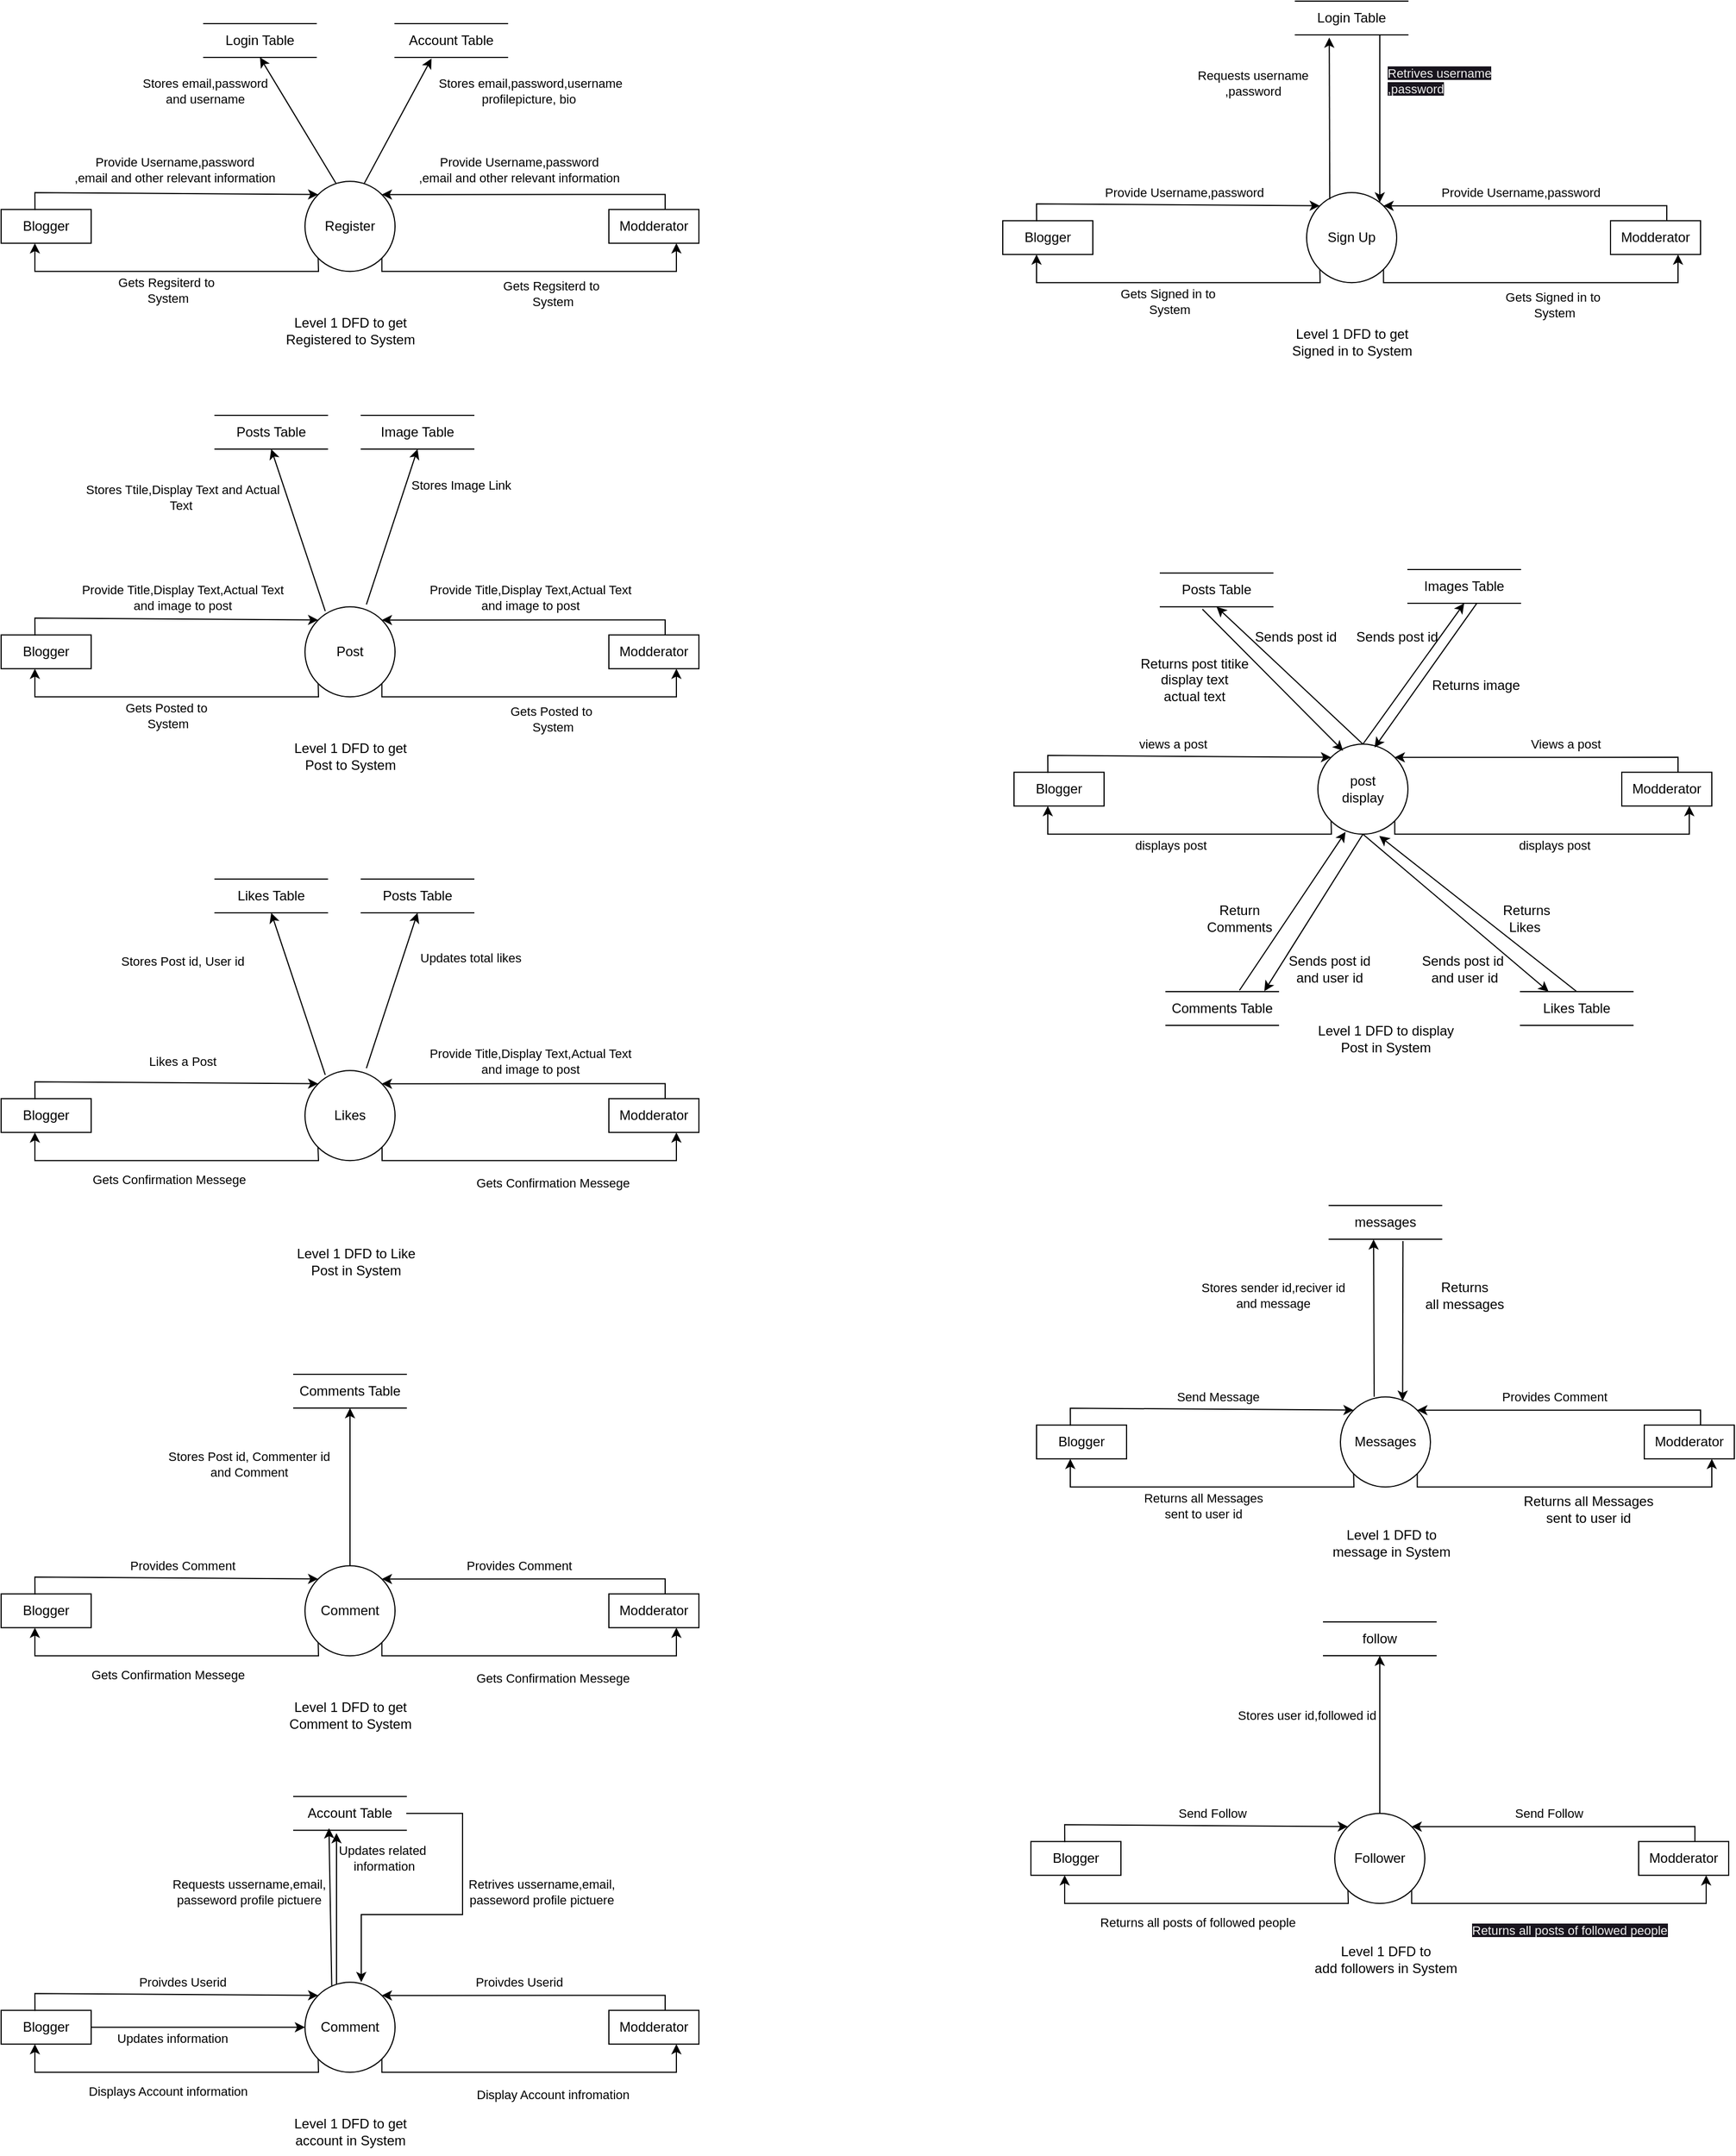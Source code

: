 <mxfile version="21.6.8" type="device">
  <diagram name="Page-1" id="e5sKFQ3b4mv5ZemjpLJF">
    <mxGraphModel dx="3010" dy="1390" grid="1" gridSize="10" guides="1" tooltips="1" connect="1" arrows="1" fold="1" page="1" pageScale="1" pageWidth="850" pageHeight="1100" math="0" shadow="0">
      <root>
        <mxCell id="0" />
        <mxCell id="1" parent="0" />
        <mxCell id="M3dNTcdWX4ZVkyAugn2l-14" style="edgeStyle=orthogonalEdgeStyle;rounded=0;orthogonalLoop=1;jettySize=auto;html=1;exitX=1;exitY=1;exitDx=0;exitDy=0;entryX=0.75;entryY=1;entryDx=0;entryDy=0;" parent="1" source="M3dNTcdWX4ZVkyAugn2l-1" target="M3dNTcdWX4ZVkyAugn2l-5" edge="1">
          <mxGeometry relative="1" as="geometry">
            <Array as="points">
              <mxPoint x="-462" y="270.12" />
              <mxPoint x="-200" y="270.12" />
            </Array>
          </mxGeometry>
        </mxCell>
        <mxCell id="M3dNTcdWX4ZVkyAugn2l-1" value="Register" style="ellipse;whiteSpace=wrap;html=1;aspect=fixed;" parent="1" vertex="1">
          <mxGeometry x="-530" y="190.12" width="80" height="80" as="geometry" />
        </mxCell>
        <mxCell id="M3dNTcdWX4ZVkyAugn2l-2" value="Blogger" style="rounded=0;whiteSpace=wrap;html=1;" parent="1" vertex="1">
          <mxGeometry x="-800" y="215.12" width="80" height="30" as="geometry" />
        </mxCell>
        <mxCell id="M3dNTcdWX4ZVkyAugn2l-12" style="edgeStyle=orthogonalEdgeStyle;rounded=0;orthogonalLoop=1;jettySize=auto;html=1;entryX=1;entryY=0;entryDx=0;entryDy=0;" parent="1" source="M3dNTcdWX4ZVkyAugn2l-5" target="M3dNTcdWX4ZVkyAugn2l-1" edge="1">
          <mxGeometry relative="1" as="geometry">
            <Array as="points">
              <mxPoint x="-210" y="202.12" />
            </Array>
          </mxGeometry>
        </mxCell>
        <mxCell id="M3dNTcdWX4ZVkyAugn2l-5" value="Modderator" style="rounded=0;whiteSpace=wrap;html=1;" parent="1" vertex="1">
          <mxGeometry x="-260" y="215.12" width="80" height="30" as="geometry" />
        </mxCell>
        <mxCell id="M3dNTcdWX4ZVkyAugn2l-6" value="" style="endArrow=classic;html=1;rounded=0;entryX=0;entryY=0;entryDx=0;entryDy=0;exitX=0.376;exitY=0.016;exitDx=0;exitDy=0;exitPerimeter=0;" parent="1" source="M3dNTcdWX4ZVkyAugn2l-2" target="M3dNTcdWX4ZVkyAugn2l-1" edge="1">
          <mxGeometry width="50" height="50" relative="1" as="geometry">
            <mxPoint x="-690" y="210.12" as="sourcePoint" />
            <mxPoint x="-420" y="190.12" as="targetPoint" />
            <Array as="points">
              <mxPoint x="-770" y="200.12" />
            </Array>
          </mxGeometry>
        </mxCell>
        <mxCell id="M3dNTcdWX4ZVkyAugn2l-7" value="Provide Username,password&lt;br&gt;,email and other relevant information" style="edgeLabel;html=1;align=center;verticalAlign=middle;resizable=0;points=[];" parent="M3dNTcdWX4ZVkyAugn2l-6" vertex="1" connectable="0">
          <mxGeometry x="0.084" y="-1" relative="1" as="geometry">
            <mxPoint x="-6" y="-22" as="offset" />
          </mxGeometry>
        </mxCell>
        <mxCell id="M3dNTcdWX4ZVkyAugn2l-10" value="" style="endArrow=classic;html=1;rounded=0;entryX=0.375;entryY=1;entryDx=0;entryDy=0;entryPerimeter=0;exitX=0;exitY=1;exitDx=0;exitDy=0;" parent="1" source="M3dNTcdWX4ZVkyAugn2l-1" target="M3dNTcdWX4ZVkyAugn2l-2" edge="1">
          <mxGeometry width="50" height="50" relative="1" as="geometry">
            <mxPoint x="-526.987" y="245.12" as="sourcePoint" />
            <mxPoint x="-660" y="299.89" as="targetPoint" />
            <Array as="points">
              <mxPoint x="-518" y="270.12" />
              <mxPoint x="-770" y="270.12" />
            </Array>
          </mxGeometry>
        </mxCell>
        <mxCell id="M3dNTcdWX4ZVkyAugn2l-11" value="Gets Regsiterd to&amp;nbsp;&lt;br&gt;System" style="edgeLabel;html=1;align=center;verticalAlign=middle;resizable=0;points=[];" parent="M3dNTcdWX4ZVkyAugn2l-10" vertex="1" connectable="0">
          <mxGeometry x="-0.311" y="-1" relative="1" as="geometry">
            <mxPoint x="-46" y="18" as="offset" />
          </mxGeometry>
        </mxCell>
        <mxCell id="M3dNTcdWX4ZVkyAugn2l-13" value="Provide Username,password&lt;br&gt;,email and other relevant information" style="edgeLabel;html=1;align=center;verticalAlign=middle;resizable=0;points=[];" parent="1" vertex="1" connectable="0">
          <mxGeometry x="-339.999" y="180.004" as="geometry" />
        </mxCell>
        <mxCell id="M3dNTcdWX4ZVkyAugn2l-15" value="Gets Regsiterd to&amp;nbsp;&lt;br&gt;System" style="edgeLabel;html=1;align=center;verticalAlign=middle;resizable=0;points=[];" parent="1" vertex="1" connectable="0">
          <mxGeometry x="-310.001" y="290.12" as="geometry" />
        </mxCell>
        <mxCell id="M3dNTcdWX4ZVkyAugn2l-16" value="Level 1 DFD to get &lt;br&gt;Registered to System" style="text;html=1;align=center;verticalAlign=middle;resizable=0;points=[];autosize=1;strokeColor=none;fillColor=none;" parent="1" vertex="1">
          <mxGeometry x="-560" y="303.12" width="140" height="40" as="geometry" />
        </mxCell>
        <mxCell id="M3dNTcdWX4ZVkyAugn2l-17" value="Login Table" style="html=1;dashed=0;whiteSpace=wrap;shape=partialRectangle;right=0;left=0;" parent="1" vertex="1">
          <mxGeometry x="-620" y="50" width="100" height="30" as="geometry" />
        </mxCell>
        <mxCell id="M3dNTcdWX4ZVkyAugn2l-18" value="Account Table" style="html=1;dashed=0;whiteSpace=wrap;shape=partialRectangle;right=0;left=0;" parent="1" vertex="1">
          <mxGeometry x="-450" y="50" width="100" height="30" as="geometry" />
        </mxCell>
        <mxCell id="M3dNTcdWX4ZVkyAugn2l-19" value="" style="endArrow=classic;html=1;rounded=0;entryX=0.5;entryY=1;entryDx=0;entryDy=0;exitX=0.343;exitY=0.02;exitDx=0;exitDy=0;exitPerimeter=0;" parent="1" source="M3dNTcdWX4ZVkyAugn2l-1" target="M3dNTcdWX4ZVkyAugn2l-17" edge="1">
          <mxGeometry width="50" height="50" relative="1" as="geometry">
            <mxPoint x="-580" y="160" as="sourcePoint" />
            <mxPoint x="-530" y="110" as="targetPoint" />
          </mxGeometry>
        </mxCell>
        <mxCell id="M3dNTcdWX4ZVkyAugn2l-22" value="Stores email,password &lt;br&gt;and username" style="edgeLabel;html=1;align=center;verticalAlign=middle;resizable=0;points=[];" parent="M3dNTcdWX4ZVkyAugn2l-19" vertex="1" connectable="0">
          <mxGeometry x="0.442" y="-2" relative="1" as="geometry">
            <mxPoint x="-70" as="offset" />
          </mxGeometry>
        </mxCell>
        <mxCell id="M3dNTcdWX4ZVkyAugn2l-20" value="" style="endArrow=classic;html=1;rounded=0;exitX=0.655;exitY=0.029;exitDx=0;exitDy=0;exitPerimeter=0;entryX=0.324;entryY=1.033;entryDx=0;entryDy=0;entryPerimeter=0;" parent="1" source="M3dNTcdWX4ZVkyAugn2l-1" target="M3dNTcdWX4ZVkyAugn2l-18" edge="1">
          <mxGeometry width="50" height="50" relative="1" as="geometry">
            <mxPoint x="-460" y="180" as="sourcePoint" />
            <mxPoint x="-410" y="130" as="targetPoint" />
          </mxGeometry>
        </mxCell>
        <mxCell id="M3dNTcdWX4ZVkyAugn2l-23" value="Stores email,password,username&lt;br&gt;profilepicture, bio&amp;nbsp;" style="edgeLabel;html=1;align=center;verticalAlign=middle;resizable=0;points=[];" parent="1" vertex="1" connectable="0">
          <mxGeometry x="-330.004" y="109.997" as="geometry" />
        </mxCell>
        <mxCell id="M3dNTcdWX4ZVkyAugn2l-24" style="edgeStyle=orthogonalEdgeStyle;rounded=0;orthogonalLoop=1;jettySize=auto;html=1;exitX=1;exitY=1;exitDx=0;exitDy=0;entryX=0.75;entryY=1;entryDx=0;entryDy=0;" parent="1" source="M3dNTcdWX4ZVkyAugn2l-25" target="M3dNTcdWX4ZVkyAugn2l-28" edge="1">
          <mxGeometry relative="1" as="geometry">
            <Array as="points">
              <mxPoint x="428" y="280.12" />
              <mxPoint x="690" y="280.12" />
            </Array>
          </mxGeometry>
        </mxCell>
        <mxCell id="M3dNTcdWX4ZVkyAugn2l-25" value="Sign Up" style="ellipse;whiteSpace=wrap;html=1;aspect=fixed;" parent="1" vertex="1">
          <mxGeometry x="360" y="200.12" width="80" height="80" as="geometry" />
        </mxCell>
        <mxCell id="M3dNTcdWX4ZVkyAugn2l-26" value="Blogger" style="rounded=0;whiteSpace=wrap;html=1;" parent="1" vertex="1">
          <mxGeometry x="90" y="225.12" width="80" height="30" as="geometry" />
        </mxCell>
        <mxCell id="M3dNTcdWX4ZVkyAugn2l-27" style="edgeStyle=orthogonalEdgeStyle;rounded=0;orthogonalLoop=1;jettySize=auto;html=1;entryX=1;entryY=0;entryDx=0;entryDy=0;" parent="1" source="M3dNTcdWX4ZVkyAugn2l-28" target="M3dNTcdWX4ZVkyAugn2l-25" edge="1">
          <mxGeometry relative="1" as="geometry">
            <Array as="points">
              <mxPoint x="680" y="212.12" />
            </Array>
          </mxGeometry>
        </mxCell>
        <mxCell id="M3dNTcdWX4ZVkyAugn2l-28" value="Modderator" style="rounded=0;whiteSpace=wrap;html=1;" parent="1" vertex="1">
          <mxGeometry x="630" y="225.12" width="80" height="30" as="geometry" />
        </mxCell>
        <mxCell id="M3dNTcdWX4ZVkyAugn2l-29" value="" style="endArrow=classic;html=1;rounded=0;entryX=0;entryY=0;entryDx=0;entryDy=0;exitX=0.376;exitY=0.016;exitDx=0;exitDy=0;exitPerimeter=0;" parent="1" source="M3dNTcdWX4ZVkyAugn2l-26" target="M3dNTcdWX4ZVkyAugn2l-25" edge="1">
          <mxGeometry width="50" height="50" relative="1" as="geometry">
            <mxPoint x="200" y="220.12" as="sourcePoint" />
            <mxPoint x="470" y="200.12" as="targetPoint" />
            <Array as="points">
              <mxPoint x="120" y="210.12" />
            </Array>
          </mxGeometry>
        </mxCell>
        <mxCell id="M3dNTcdWX4ZVkyAugn2l-30" value="Provide Username,password" style="edgeLabel;html=1;align=center;verticalAlign=middle;resizable=0;points=[];" parent="M3dNTcdWX4ZVkyAugn2l-29" vertex="1" connectable="0">
          <mxGeometry x="0.084" y="-1" relative="1" as="geometry">
            <mxPoint x="1" y="-12" as="offset" />
          </mxGeometry>
        </mxCell>
        <mxCell id="M3dNTcdWX4ZVkyAugn2l-31" value="" style="endArrow=classic;html=1;rounded=0;entryX=0.375;entryY=1;entryDx=0;entryDy=0;entryPerimeter=0;exitX=0;exitY=1;exitDx=0;exitDy=0;" parent="1" source="M3dNTcdWX4ZVkyAugn2l-25" target="M3dNTcdWX4ZVkyAugn2l-26" edge="1">
          <mxGeometry width="50" height="50" relative="1" as="geometry">
            <mxPoint x="363.013" y="255.12" as="sourcePoint" />
            <mxPoint x="230" y="309.89" as="targetPoint" />
            <Array as="points">
              <mxPoint x="372" y="280.12" />
              <mxPoint x="120" y="280.12" />
            </Array>
          </mxGeometry>
        </mxCell>
        <mxCell id="M3dNTcdWX4ZVkyAugn2l-32" value="Gets Signed in to&amp;nbsp;&lt;br&gt;System" style="edgeLabel;html=1;align=center;verticalAlign=middle;resizable=0;points=[];" parent="M3dNTcdWX4ZVkyAugn2l-31" vertex="1" connectable="0">
          <mxGeometry x="-0.311" y="-1" relative="1" as="geometry">
            <mxPoint x="-46" y="18" as="offset" />
          </mxGeometry>
        </mxCell>
        <mxCell id="M3dNTcdWX4ZVkyAugn2l-33" value="Provide Username,password" style="edgeLabel;html=1;align=center;verticalAlign=middle;resizable=0;points=[];" parent="1" vertex="1" connectable="0">
          <mxGeometry x="550.001" y="200.124" as="geometry" />
        </mxCell>
        <mxCell id="M3dNTcdWX4ZVkyAugn2l-34" value="Gets Signed in to&amp;nbsp;&lt;br&gt;System" style="edgeLabel;html=1;align=center;verticalAlign=middle;resizable=0;points=[];" parent="1" vertex="1" connectable="0">
          <mxGeometry x="579.999" y="300.12" as="geometry" />
        </mxCell>
        <mxCell id="M3dNTcdWX4ZVkyAugn2l-35" value="Level 1 DFD to get &lt;br&gt;Signed in to System" style="text;html=1;align=center;verticalAlign=middle;resizable=0;points=[];autosize=1;strokeColor=none;fillColor=none;" parent="1" vertex="1">
          <mxGeometry x="335" y="313.12" width="130" height="40" as="geometry" />
        </mxCell>
        <mxCell id="M3dNTcdWX4ZVkyAugn2l-44" style="edgeStyle=orthogonalEdgeStyle;rounded=0;orthogonalLoop=1;jettySize=auto;html=1;exitX=0.75;exitY=1;exitDx=0;exitDy=0;" parent="1" source="M3dNTcdWX4ZVkyAugn2l-36" target="M3dNTcdWX4ZVkyAugn2l-25" edge="1">
          <mxGeometry relative="1" as="geometry">
            <Array as="points">
              <mxPoint x="425" y="180" />
              <mxPoint x="425" y="180" />
            </Array>
          </mxGeometry>
        </mxCell>
        <mxCell id="M3dNTcdWX4ZVkyAugn2l-36" value="Login Table" style="html=1;dashed=0;whiteSpace=wrap;shape=partialRectangle;right=0;left=0;" parent="1" vertex="1">
          <mxGeometry x="350" y="30" width="100" height="30" as="geometry" />
        </mxCell>
        <mxCell id="M3dNTcdWX4ZVkyAugn2l-38" value="" style="endArrow=classic;html=1;rounded=0;entryX=0.301;entryY=1.079;entryDx=0;entryDy=0;entryPerimeter=0;exitX=0.257;exitY=0.075;exitDx=0;exitDy=0;exitPerimeter=0;" parent="1" source="M3dNTcdWX4ZVkyAugn2l-25" target="M3dNTcdWX4ZVkyAugn2l-36" edge="1">
          <mxGeometry width="50" height="50" relative="1" as="geometry">
            <mxPoint x="380" y="200" as="sourcePoint" />
            <mxPoint x="360" y="120" as="targetPoint" />
          </mxGeometry>
        </mxCell>
        <mxCell id="M3dNTcdWX4ZVkyAugn2l-39" value="Requests username&lt;br&gt;,password" style="edgeLabel;html=1;align=center;verticalAlign=middle;resizable=0;points=[];" parent="M3dNTcdWX4ZVkyAugn2l-38" vertex="1" connectable="0">
          <mxGeometry x="0.442" y="-2" relative="1" as="geometry">
            <mxPoint x="-70" as="offset" />
          </mxGeometry>
        </mxCell>
        <mxCell id="M3dNTcdWX4ZVkyAugn2l-63" value="&lt;span style=&quot;color: rgb(240, 240, 240); font-family: Helvetica; font-size: 11px; font-style: normal; font-variant-ligatures: normal; font-variant-caps: normal; font-weight: 400; letter-spacing: normal; orphans: 2; text-align: center; text-indent: 0px; text-transform: none; widows: 2; word-spacing: 0px; -webkit-text-stroke-width: 0px; background-color: rgb(24, 20, 29); text-decoration-thickness: initial; text-decoration-style: initial; text-decoration-color: initial; float: none; display: inline !important;&quot;&gt;Retrives username&lt;/span&gt;&lt;br style=&quot;border-color: rgb(0, 0, 0); color: rgb(240, 240, 240); font-family: Helvetica; font-size: 11px; font-style: normal; font-variant-ligatures: normal; font-variant-caps: normal; font-weight: 400; letter-spacing: normal; orphans: 2; text-align: center; text-indent: 0px; text-transform: none; widows: 2; word-spacing: 0px; -webkit-text-stroke-width: 0px; text-decoration-thickness: initial; text-decoration-style: initial; text-decoration-color: initial;&quot;&gt;&lt;span style=&quot;color: rgb(240, 240, 240); font-family: Helvetica; font-size: 11px; font-style: normal; font-variant-ligatures: normal; font-variant-caps: normal; font-weight: 400; letter-spacing: normal; orphans: 2; text-align: center; text-indent: 0px; text-transform: none; widows: 2; word-spacing: 0px; -webkit-text-stroke-width: 0px; background-color: rgb(24, 20, 29); text-decoration-thickness: initial; text-decoration-style: initial; text-decoration-color: initial; float: none; display: inline !important;&quot;&gt;,password&lt;/span&gt;" style="text;whiteSpace=wrap;html=1;" parent="1" vertex="1">
          <mxGeometry x="430" y="80" width="100" height="50" as="geometry" />
        </mxCell>
        <mxCell id="M3dNTcdWX4ZVkyAugn2l-64" style="edgeStyle=orthogonalEdgeStyle;rounded=0;orthogonalLoop=1;jettySize=auto;html=1;exitX=1;exitY=1;exitDx=0;exitDy=0;entryX=0.75;entryY=1;entryDx=0;entryDy=0;" parent="1" source="M3dNTcdWX4ZVkyAugn2l-65" target="M3dNTcdWX4ZVkyAugn2l-68" edge="1">
          <mxGeometry relative="1" as="geometry">
            <Array as="points">
              <mxPoint x="-462" y="648.12" />
              <mxPoint x="-200" y="648.12" />
            </Array>
          </mxGeometry>
        </mxCell>
        <mxCell id="M3dNTcdWX4ZVkyAugn2l-65" value="Post" style="ellipse;whiteSpace=wrap;html=1;aspect=fixed;" parent="1" vertex="1">
          <mxGeometry x="-530" y="568.12" width="80" height="80" as="geometry" />
        </mxCell>
        <mxCell id="M3dNTcdWX4ZVkyAugn2l-66" value="Blogger" style="rounded=0;whiteSpace=wrap;html=1;" parent="1" vertex="1">
          <mxGeometry x="-800" y="593.12" width="80" height="30" as="geometry" />
        </mxCell>
        <mxCell id="M3dNTcdWX4ZVkyAugn2l-67" style="edgeStyle=orthogonalEdgeStyle;rounded=0;orthogonalLoop=1;jettySize=auto;html=1;entryX=1;entryY=0;entryDx=0;entryDy=0;" parent="1" source="M3dNTcdWX4ZVkyAugn2l-68" target="M3dNTcdWX4ZVkyAugn2l-65" edge="1">
          <mxGeometry relative="1" as="geometry">
            <Array as="points">
              <mxPoint x="-210" y="580.12" />
            </Array>
          </mxGeometry>
        </mxCell>
        <mxCell id="M3dNTcdWX4ZVkyAugn2l-68" value="Modderator" style="rounded=0;whiteSpace=wrap;html=1;" parent="1" vertex="1">
          <mxGeometry x="-260" y="593.12" width="80" height="30" as="geometry" />
        </mxCell>
        <mxCell id="M3dNTcdWX4ZVkyAugn2l-69" value="" style="endArrow=classic;html=1;rounded=0;entryX=0;entryY=0;entryDx=0;entryDy=0;exitX=0.376;exitY=0.016;exitDx=0;exitDy=0;exitPerimeter=0;" parent="1" source="M3dNTcdWX4ZVkyAugn2l-66" target="M3dNTcdWX4ZVkyAugn2l-65" edge="1">
          <mxGeometry width="50" height="50" relative="1" as="geometry">
            <mxPoint x="-690" y="588.12" as="sourcePoint" />
            <mxPoint x="-420" y="568.12" as="targetPoint" />
            <Array as="points">
              <mxPoint x="-770" y="578.12" />
            </Array>
          </mxGeometry>
        </mxCell>
        <mxCell id="M3dNTcdWX4ZVkyAugn2l-70" value="Provide Title,Display Text,Actual Text&lt;br&gt;and image to post" style="edgeLabel;html=1;align=center;verticalAlign=middle;resizable=0;points=[];" parent="M3dNTcdWX4ZVkyAugn2l-69" vertex="1" connectable="0">
          <mxGeometry x="0.084" y="-1" relative="1" as="geometry">
            <mxPoint x="1" y="-20" as="offset" />
          </mxGeometry>
        </mxCell>
        <mxCell id="M3dNTcdWX4ZVkyAugn2l-71" value="" style="endArrow=classic;html=1;rounded=0;entryX=0.375;entryY=1;entryDx=0;entryDy=0;entryPerimeter=0;exitX=0;exitY=1;exitDx=0;exitDy=0;" parent="1" source="M3dNTcdWX4ZVkyAugn2l-65" target="M3dNTcdWX4ZVkyAugn2l-66" edge="1">
          <mxGeometry width="50" height="50" relative="1" as="geometry">
            <mxPoint x="-526.987" y="623.12" as="sourcePoint" />
            <mxPoint x="-660" y="677.89" as="targetPoint" />
            <Array as="points">
              <mxPoint x="-518" y="648.12" />
              <mxPoint x="-770" y="648.12" />
            </Array>
          </mxGeometry>
        </mxCell>
        <mxCell id="M3dNTcdWX4ZVkyAugn2l-72" value="Gets Posted to&amp;nbsp;&lt;br&gt;System" style="edgeLabel;html=1;align=center;verticalAlign=middle;resizable=0;points=[];" parent="M3dNTcdWX4ZVkyAugn2l-71" vertex="1" connectable="0">
          <mxGeometry x="-0.311" y="-1" relative="1" as="geometry">
            <mxPoint x="-46" y="18" as="offset" />
          </mxGeometry>
        </mxCell>
        <mxCell id="M3dNTcdWX4ZVkyAugn2l-74" value="Gets Posted to&amp;nbsp;&lt;br&gt;System" style="edgeLabel;html=1;align=center;verticalAlign=middle;resizable=0;points=[];" parent="1" vertex="1" connectable="0">
          <mxGeometry x="-310.001" y="668.12" as="geometry" />
        </mxCell>
        <mxCell id="M3dNTcdWX4ZVkyAugn2l-75" value="Level 1 DFD to get &lt;br&gt;Post to System" style="text;html=1;align=center;verticalAlign=middle;resizable=0;points=[];autosize=1;strokeColor=none;fillColor=none;" parent="1" vertex="1">
          <mxGeometry x="-550" y="681.12" width="120" height="40" as="geometry" />
        </mxCell>
        <mxCell id="M3dNTcdWX4ZVkyAugn2l-77" value="Posts Table" style="html=1;dashed=0;whiteSpace=wrap;shape=partialRectangle;right=0;left=0;" parent="1" vertex="1">
          <mxGeometry x="-610" y="398" width="100" height="30" as="geometry" />
        </mxCell>
        <mxCell id="M3dNTcdWX4ZVkyAugn2l-78" value="" style="endArrow=classic;html=1;rounded=0;entryX=0.5;entryY=1;entryDx=0;entryDy=0;exitX=0.225;exitY=0.048;exitDx=0;exitDy=0;exitPerimeter=0;" parent="1" source="M3dNTcdWX4ZVkyAugn2l-65" target="M3dNTcdWX4ZVkyAugn2l-77" edge="1">
          <mxGeometry width="50" height="50" relative="1" as="geometry">
            <mxPoint x="-510" y="568" as="sourcePoint" />
            <mxPoint x="-490" y="430" as="targetPoint" />
          </mxGeometry>
        </mxCell>
        <mxCell id="M3dNTcdWX4ZVkyAugn2l-79" value="Stores Ttile,Display Text and Actual&lt;br&gt;Text&amp;nbsp;" style="edgeLabel;html=1;align=center;verticalAlign=middle;resizable=0;points=[];" parent="M3dNTcdWX4ZVkyAugn2l-78" vertex="1" connectable="0">
          <mxGeometry x="0.442" y="-2" relative="1" as="geometry">
            <mxPoint x="-95" y="3" as="offset" />
          </mxGeometry>
        </mxCell>
        <mxCell id="M3dNTcdWX4ZVkyAugn2l-81" value="Provide Title,Display Text,Actual Text&lt;br&gt;and image to post" style="edgeLabel;html=1;align=center;verticalAlign=middle;resizable=0;points=[];" parent="1" vertex="1" connectable="0">
          <mxGeometry x="-330.002" y="560.002" as="geometry" />
        </mxCell>
        <mxCell id="M3dNTcdWX4ZVkyAugn2l-82" value="Image Table" style="html=1;dashed=0;whiteSpace=wrap;shape=partialRectangle;right=0;left=0;" parent="1" vertex="1">
          <mxGeometry x="-480" y="398" width="100" height="30" as="geometry" />
        </mxCell>
        <mxCell id="M3dNTcdWX4ZVkyAugn2l-84" value="" style="endArrow=classic;html=1;rounded=0;exitX=0.682;exitY=-0.026;exitDx=0;exitDy=0;exitPerimeter=0;entryX=0.5;entryY=1;entryDx=0;entryDy=0;" parent="1" source="M3dNTcdWX4ZVkyAugn2l-65" target="M3dNTcdWX4ZVkyAugn2l-82" edge="1">
          <mxGeometry width="50" height="50" relative="1" as="geometry">
            <mxPoint x="-450" y="550" as="sourcePoint" />
            <mxPoint x="-400" y="500" as="targetPoint" />
          </mxGeometry>
        </mxCell>
        <mxCell id="M3dNTcdWX4ZVkyAugn2l-85" value="Stores Image Link&amp;nbsp;" style="edgeLabel;html=1;align=center;verticalAlign=middle;resizable=0;points=[];" parent="1" vertex="1" connectable="0">
          <mxGeometry x="-390.001" y="460.003" as="geometry" />
        </mxCell>
        <mxCell id="M3dNTcdWX4ZVkyAugn2l-104" style="edgeStyle=orthogonalEdgeStyle;rounded=0;orthogonalLoop=1;jettySize=auto;html=1;exitX=1;exitY=1;exitDx=0;exitDy=0;entryX=0.75;entryY=1;entryDx=0;entryDy=0;" parent="1" source="M3dNTcdWX4ZVkyAugn2l-105" target="M3dNTcdWX4ZVkyAugn2l-108" edge="1">
          <mxGeometry relative="1" as="geometry">
            <Array as="points">
              <mxPoint x="-462" y="1060.12" />
              <mxPoint x="-200" y="1060.12" />
            </Array>
          </mxGeometry>
        </mxCell>
        <mxCell id="M3dNTcdWX4ZVkyAugn2l-105" value="Likes" style="ellipse;whiteSpace=wrap;html=1;aspect=fixed;" parent="1" vertex="1">
          <mxGeometry x="-530" y="980.12" width="80" height="80" as="geometry" />
        </mxCell>
        <mxCell id="M3dNTcdWX4ZVkyAugn2l-106" value="Blogger" style="rounded=0;whiteSpace=wrap;html=1;" parent="1" vertex="1">
          <mxGeometry x="-800" y="1005.12" width="80" height="30" as="geometry" />
        </mxCell>
        <mxCell id="M3dNTcdWX4ZVkyAugn2l-107" style="edgeStyle=orthogonalEdgeStyle;rounded=0;orthogonalLoop=1;jettySize=auto;html=1;entryX=1;entryY=0;entryDx=0;entryDy=0;" parent="1" source="M3dNTcdWX4ZVkyAugn2l-108" target="M3dNTcdWX4ZVkyAugn2l-105" edge="1">
          <mxGeometry relative="1" as="geometry">
            <Array as="points">
              <mxPoint x="-210" y="992.12" />
            </Array>
          </mxGeometry>
        </mxCell>
        <mxCell id="M3dNTcdWX4ZVkyAugn2l-108" value="Modderator" style="rounded=0;whiteSpace=wrap;html=1;" parent="1" vertex="1">
          <mxGeometry x="-260" y="1005.12" width="80" height="30" as="geometry" />
        </mxCell>
        <mxCell id="M3dNTcdWX4ZVkyAugn2l-109" value="" style="endArrow=classic;html=1;rounded=0;entryX=0;entryY=0;entryDx=0;entryDy=0;exitX=0.376;exitY=0.016;exitDx=0;exitDy=0;exitPerimeter=0;" parent="1" source="M3dNTcdWX4ZVkyAugn2l-106" target="M3dNTcdWX4ZVkyAugn2l-105" edge="1">
          <mxGeometry width="50" height="50" relative="1" as="geometry">
            <mxPoint x="-690" y="1000.12" as="sourcePoint" />
            <mxPoint x="-420" y="980.12" as="targetPoint" />
            <Array as="points">
              <mxPoint x="-770" y="990.12" />
            </Array>
          </mxGeometry>
        </mxCell>
        <mxCell id="M3dNTcdWX4ZVkyAugn2l-110" value="Likes a Post" style="edgeLabel;html=1;align=center;verticalAlign=middle;resizable=0;points=[];" parent="M3dNTcdWX4ZVkyAugn2l-109" vertex="1" connectable="0">
          <mxGeometry x="0.084" y="-1" relative="1" as="geometry">
            <mxPoint x="1" y="-20" as="offset" />
          </mxGeometry>
        </mxCell>
        <mxCell id="M3dNTcdWX4ZVkyAugn2l-111" value="" style="endArrow=classic;html=1;rounded=0;entryX=0.375;entryY=1;entryDx=0;entryDy=0;entryPerimeter=0;exitX=0;exitY=1;exitDx=0;exitDy=0;" parent="1" source="M3dNTcdWX4ZVkyAugn2l-105" target="M3dNTcdWX4ZVkyAugn2l-106" edge="1">
          <mxGeometry width="50" height="50" relative="1" as="geometry">
            <mxPoint x="-526.987" y="1035.12" as="sourcePoint" />
            <mxPoint x="-660" y="1089.89" as="targetPoint" />
            <Array as="points">
              <mxPoint x="-518" y="1060.12" />
              <mxPoint x="-770" y="1060.12" />
            </Array>
          </mxGeometry>
        </mxCell>
        <mxCell id="M3dNTcdWX4ZVkyAugn2l-112" value="Gets Confirmation Messege" style="edgeLabel;html=1;align=center;verticalAlign=middle;resizable=0;points=[];" parent="M3dNTcdWX4ZVkyAugn2l-111" vertex="1" connectable="0">
          <mxGeometry x="-0.311" y="-1" relative="1" as="geometry">
            <mxPoint x="-46" y="18" as="offset" />
          </mxGeometry>
        </mxCell>
        <mxCell id="M3dNTcdWX4ZVkyAugn2l-113" value="Gets Confirmation Messege" style="edgeLabel;html=1;align=center;verticalAlign=middle;resizable=0;points=[];" parent="1" vertex="1" connectable="0">
          <mxGeometry x="-310.001" y="1080.12" as="geometry" />
        </mxCell>
        <mxCell id="M3dNTcdWX4ZVkyAugn2l-114" value="Level 1 DFD to Like&lt;br&gt;Post in System" style="text;html=1;align=center;verticalAlign=middle;resizable=0;points=[];autosize=1;strokeColor=none;fillColor=none;" parent="1" vertex="1">
          <mxGeometry x="-550" y="1130" width="130" height="40" as="geometry" />
        </mxCell>
        <mxCell id="M3dNTcdWX4ZVkyAugn2l-115" value="Likes Table" style="html=1;dashed=0;whiteSpace=wrap;shape=partialRectangle;right=0;left=0;" parent="1" vertex="1">
          <mxGeometry x="-610" y="810" width="100" height="30" as="geometry" />
        </mxCell>
        <mxCell id="M3dNTcdWX4ZVkyAugn2l-116" value="" style="endArrow=classic;html=1;rounded=0;entryX=0.5;entryY=1;entryDx=0;entryDy=0;exitX=0.225;exitY=0.048;exitDx=0;exitDy=0;exitPerimeter=0;" parent="1" source="M3dNTcdWX4ZVkyAugn2l-105" target="M3dNTcdWX4ZVkyAugn2l-115" edge="1">
          <mxGeometry width="50" height="50" relative="1" as="geometry">
            <mxPoint x="-510" y="980" as="sourcePoint" />
            <mxPoint x="-490" y="842" as="targetPoint" />
          </mxGeometry>
        </mxCell>
        <mxCell id="M3dNTcdWX4ZVkyAugn2l-117" value="Stores Post id, User id" style="edgeLabel;html=1;align=center;verticalAlign=middle;resizable=0;points=[];" parent="M3dNTcdWX4ZVkyAugn2l-116" vertex="1" connectable="0">
          <mxGeometry x="0.442" y="-2" relative="1" as="geometry">
            <mxPoint x="-95" y="3" as="offset" />
          </mxGeometry>
        </mxCell>
        <mxCell id="M3dNTcdWX4ZVkyAugn2l-118" value="Provide Title,Display Text,Actual Text&lt;br&gt;and image to post" style="edgeLabel;html=1;align=center;verticalAlign=middle;resizable=0;points=[];" parent="1" vertex="1" connectable="0">
          <mxGeometry x="-330.002" y="972.002" as="geometry" />
        </mxCell>
        <mxCell id="M3dNTcdWX4ZVkyAugn2l-119" value="Posts Table" style="html=1;dashed=0;whiteSpace=wrap;shape=partialRectangle;right=0;left=0;" parent="1" vertex="1">
          <mxGeometry x="-480" y="810" width="100" height="30" as="geometry" />
        </mxCell>
        <mxCell id="M3dNTcdWX4ZVkyAugn2l-120" value="" style="endArrow=classic;html=1;rounded=0;exitX=0.682;exitY=-0.026;exitDx=0;exitDy=0;exitPerimeter=0;entryX=0.5;entryY=1;entryDx=0;entryDy=0;" parent="1" source="M3dNTcdWX4ZVkyAugn2l-105" target="M3dNTcdWX4ZVkyAugn2l-119" edge="1">
          <mxGeometry width="50" height="50" relative="1" as="geometry">
            <mxPoint x="-450" y="962" as="sourcePoint" />
            <mxPoint x="-400" y="912" as="targetPoint" />
          </mxGeometry>
        </mxCell>
        <mxCell id="M3dNTcdWX4ZVkyAugn2l-121" value="Updates total likes&amp;nbsp;&amp;nbsp;" style="edgeLabel;html=1;align=center;verticalAlign=middle;resizable=0;points=[];" parent="1" vertex="1" connectable="0">
          <mxGeometry x="-380.001" y="880.003" as="geometry" />
        </mxCell>
        <mxCell id="M3dNTcdWX4ZVkyAugn2l-140" style="edgeStyle=orthogonalEdgeStyle;rounded=0;orthogonalLoop=1;jettySize=auto;html=1;exitX=1;exitY=1;exitDx=0;exitDy=0;entryX=0.75;entryY=1;entryDx=0;entryDy=0;" parent="1" source="M3dNTcdWX4ZVkyAugn2l-141" target="M3dNTcdWX4ZVkyAugn2l-144" edge="1">
          <mxGeometry relative="1" as="geometry">
            <Array as="points">
              <mxPoint x="-462" y="1500.12" />
              <mxPoint x="-200" y="1500.12" />
            </Array>
          </mxGeometry>
        </mxCell>
        <mxCell id="M3dNTcdWX4ZVkyAugn2l-141" value="Comment" style="ellipse;whiteSpace=wrap;html=1;aspect=fixed;" parent="1" vertex="1">
          <mxGeometry x="-530" y="1420.12" width="80" height="80" as="geometry" />
        </mxCell>
        <mxCell id="M3dNTcdWX4ZVkyAugn2l-142" value="Blogger" style="rounded=0;whiteSpace=wrap;html=1;" parent="1" vertex="1">
          <mxGeometry x="-800" y="1445.12" width="80" height="30" as="geometry" />
        </mxCell>
        <mxCell id="M3dNTcdWX4ZVkyAugn2l-143" style="edgeStyle=orthogonalEdgeStyle;rounded=0;orthogonalLoop=1;jettySize=auto;html=1;entryX=1;entryY=0;entryDx=0;entryDy=0;" parent="1" source="M3dNTcdWX4ZVkyAugn2l-144" target="M3dNTcdWX4ZVkyAugn2l-141" edge="1">
          <mxGeometry relative="1" as="geometry">
            <Array as="points">
              <mxPoint x="-210" y="1432.12" />
            </Array>
          </mxGeometry>
        </mxCell>
        <mxCell id="M3dNTcdWX4ZVkyAugn2l-144" value="Modderator" style="rounded=0;whiteSpace=wrap;html=1;" parent="1" vertex="1">
          <mxGeometry x="-260" y="1445.12" width="80" height="30" as="geometry" />
        </mxCell>
        <mxCell id="M3dNTcdWX4ZVkyAugn2l-145" value="" style="endArrow=classic;html=1;rounded=0;entryX=0;entryY=0;entryDx=0;entryDy=0;exitX=0.376;exitY=0.016;exitDx=0;exitDy=0;exitPerimeter=0;" parent="1" source="M3dNTcdWX4ZVkyAugn2l-142" target="M3dNTcdWX4ZVkyAugn2l-141" edge="1">
          <mxGeometry width="50" height="50" relative="1" as="geometry">
            <mxPoint x="-690" y="1440.12" as="sourcePoint" />
            <mxPoint x="-420" y="1420.12" as="targetPoint" />
            <Array as="points">
              <mxPoint x="-770" y="1430.12" />
            </Array>
          </mxGeometry>
        </mxCell>
        <mxCell id="M3dNTcdWX4ZVkyAugn2l-146" value="Provides Comment" style="edgeLabel;html=1;align=center;verticalAlign=middle;resizable=0;points=[];" parent="M3dNTcdWX4ZVkyAugn2l-145" vertex="1" connectable="0">
          <mxGeometry x="0.084" y="-1" relative="1" as="geometry">
            <mxPoint x="1" y="-12" as="offset" />
          </mxGeometry>
        </mxCell>
        <mxCell id="M3dNTcdWX4ZVkyAugn2l-147" value="" style="endArrow=classic;html=1;rounded=0;entryX=0.375;entryY=1;entryDx=0;entryDy=0;entryPerimeter=0;exitX=0;exitY=1;exitDx=0;exitDy=0;" parent="1" source="M3dNTcdWX4ZVkyAugn2l-141" target="M3dNTcdWX4ZVkyAugn2l-142" edge="1">
          <mxGeometry width="50" height="50" relative="1" as="geometry">
            <mxPoint x="-526.987" y="1475.12" as="sourcePoint" />
            <mxPoint x="-660" y="1529.89" as="targetPoint" />
            <Array as="points">
              <mxPoint x="-518" y="1500.12" />
              <mxPoint x="-770" y="1500.12" />
            </Array>
          </mxGeometry>
        </mxCell>
        <mxCell id="M3dNTcdWX4ZVkyAugn2l-148" value="Gets Confirmation Messege" style="edgeLabel;html=1;align=center;verticalAlign=middle;resizable=0;points=[];" parent="M3dNTcdWX4ZVkyAugn2l-147" vertex="1" connectable="0">
          <mxGeometry x="-0.311" y="-1" relative="1" as="geometry">
            <mxPoint x="-46" y="18" as="offset" />
          </mxGeometry>
        </mxCell>
        <mxCell id="M3dNTcdWX4ZVkyAugn2l-149" value="Provides Comment" style="edgeLabel;html=1;align=center;verticalAlign=middle;resizable=0;points=[];" parent="1" vertex="1" connectable="0">
          <mxGeometry x="-339.999" y="1420.124" as="geometry" />
        </mxCell>
        <mxCell id="M3dNTcdWX4ZVkyAugn2l-150" value="Gets Confirmation Messege" style="edgeLabel;html=1;align=center;verticalAlign=middle;resizable=0;points=[];" parent="1" vertex="1" connectable="0">
          <mxGeometry x="-310.001" y="1520.12" as="geometry" />
        </mxCell>
        <mxCell id="M3dNTcdWX4ZVkyAugn2l-151" value="Level 1 DFD to get &lt;br&gt;Comment to System" style="text;html=1;align=center;verticalAlign=middle;resizable=0;points=[];autosize=1;strokeColor=none;fillColor=none;" parent="1" vertex="1">
          <mxGeometry x="-555" y="1533.12" width="130" height="40" as="geometry" />
        </mxCell>
        <mxCell id="M3dNTcdWX4ZVkyAugn2l-153" value="Comments Table" style="html=1;dashed=0;whiteSpace=wrap;shape=partialRectangle;right=0;left=0;" parent="1" vertex="1">
          <mxGeometry x="-540" y="1250" width="100" height="30" as="geometry" />
        </mxCell>
        <mxCell id="M3dNTcdWX4ZVkyAugn2l-154" value="" style="endArrow=classic;html=1;rounded=0;entryX=0.5;entryY=1;entryDx=0;entryDy=0;" parent="1" target="M3dNTcdWX4ZVkyAugn2l-153" edge="1">
          <mxGeometry width="50" height="50" relative="1" as="geometry">
            <mxPoint x="-490" y="1420" as="sourcePoint" />
            <mxPoint x="-530" y="1340" as="targetPoint" />
          </mxGeometry>
        </mxCell>
        <mxCell id="M3dNTcdWX4ZVkyAugn2l-155" value="Stores Post id, Commenter id&lt;br&gt;and Comment" style="edgeLabel;html=1;align=center;verticalAlign=middle;resizable=0;points=[];" parent="M3dNTcdWX4ZVkyAugn2l-154" vertex="1" connectable="0">
          <mxGeometry x="0.442" y="-2" relative="1" as="geometry">
            <mxPoint x="-92" y="11" as="offset" />
          </mxGeometry>
        </mxCell>
        <mxCell id="M3dNTcdWX4ZVkyAugn2l-174" style="edgeStyle=orthogonalEdgeStyle;rounded=0;orthogonalLoop=1;jettySize=auto;html=1;exitX=1;exitY=1;exitDx=0;exitDy=0;entryX=0.75;entryY=1;entryDx=0;entryDy=0;" parent="1" source="M3dNTcdWX4ZVkyAugn2l-175" target="M3dNTcdWX4ZVkyAugn2l-178" edge="1">
          <mxGeometry relative="1" as="geometry">
            <Array as="points">
              <mxPoint x="438" y="770.12" />
              <mxPoint x="700" y="770.12" />
            </Array>
          </mxGeometry>
        </mxCell>
        <mxCell id="M3dNTcdWX4ZVkyAugn2l-175" value="post&lt;br&gt;display" style="ellipse;whiteSpace=wrap;html=1;aspect=fixed;" parent="1" vertex="1">
          <mxGeometry x="370" y="690.12" width="80" height="80" as="geometry" />
        </mxCell>
        <mxCell id="M3dNTcdWX4ZVkyAugn2l-176" value="Blogger" style="rounded=0;whiteSpace=wrap;html=1;" parent="1" vertex="1">
          <mxGeometry x="100" y="715.12" width="80" height="30" as="geometry" />
        </mxCell>
        <mxCell id="M3dNTcdWX4ZVkyAugn2l-177" style="edgeStyle=orthogonalEdgeStyle;rounded=0;orthogonalLoop=1;jettySize=auto;html=1;entryX=1;entryY=0;entryDx=0;entryDy=0;" parent="1" source="M3dNTcdWX4ZVkyAugn2l-178" target="M3dNTcdWX4ZVkyAugn2l-175" edge="1">
          <mxGeometry relative="1" as="geometry">
            <Array as="points">
              <mxPoint x="690" y="702.12" />
            </Array>
          </mxGeometry>
        </mxCell>
        <mxCell id="M3dNTcdWX4ZVkyAugn2l-178" value="Modderator" style="rounded=0;whiteSpace=wrap;html=1;" parent="1" vertex="1">
          <mxGeometry x="640" y="715.12" width="80" height="30" as="geometry" />
        </mxCell>
        <mxCell id="M3dNTcdWX4ZVkyAugn2l-179" value="" style="endArrow=classic;html=1;rounded=0;entryX=0;entryY=0;entryDx=0;entryDy=0;exitX=0.376;exitY=0.016;exitDx=0;exitDy=0;exitPerimeter=0;" parent="1" source="M3dNTcdWX4ZVkyAugn2l-176" target="M3dNTcdWX4ZVkyAugn2l-175" edge="1">
          <mxGeometry width="50" height="50" relative="1" as="geometry">
            <mxPoint x="210" y="710.12" as="sourcePoint" />
            <mxPoint x="480" y="690.12" as="targetPoint" />
            <Array as="points">
              <mxPoint x="130" y="700.12" />
            </Array>
          </mxGeometry>
        </mxCell>
        <mxCell id="M3dNTcdWX4ZVkyAugn2l-180" value="views a post" style="edgeLabel;html=1;align=center;verticalAlign=middle;resizable=0;points=[];" parent="M3dNTcdWX4ZVkyAugn2l-179" vertex="1" connectable="0">
          <mxGeometry x="0.084" y="-1" relative="1" as="geometry">
            <mxPoint x="-19" y="-12" as="offset" />
          </mxGeometry>
        </mxCell>
        <mxCell id="M3dNTcdWX4ZVkyAugn2l-181" value="" style="endArrow=classic;html=1;rounded=0;entryX=0.375;entryY=1;entryDx=0;entryDy=0;entryPerimeter=0;exitX=0;exitY=1;exitDx=0;exitDy=0;" parent="1" source="M3dNTcdWX4ZVkyAugn2l-175" target="M3dNTcdWX4ZVkyAugn2l-176" edge="1">
          <mxGeometry width="50" height="50" relative="1" as="geometry">
            <mxPoint x="373.013" y="745.12" as="sourcePoint" />
            <mxPoint x="240" y="799.89" as="targetPoint" />
            <Array as="points">
              <mxPoint x="382" y="770.12" />
              <mxPoint x="130" y="770.12" />
            </Array>
          </mxGeometry>
        </mxCell>
        <mxCell id="M3dNTcdWX4ZVkyAugn2l-182" value="displays post" style="edgeLabel;html=1;align=center;verticalAlign=middle;resizable=0;points=[];" parent="M3dNTcdWX4ZVkyAugn2l-181" vertex="1" connectable="0">
          <mxGeometry x="-0.311" y="-1" relative="1" as="geometry">
            <mxPoint x="-55" y="11" as="offset" />
          </mxGeometry>
        </mxCell>
        <mxCell id="M3dNTcdWX4ZVkyAugn2l-183" value="displays post" style="edgeLabel;html=1;align=center;verticalAlign=middle;resizable=0;points=[];" parent="1" vertex="1" connectable="0">
          <mxGeometry x="579.999" y="780.0" as="geometry" />
        </mxCell>
        <mxCell id="M3dNTcdWX4ZVkyAugn2l-184" value="Level 1 DFD to display&lt;br&gt;Post in System" style="text;html=1;align=center;verticalAlign=middle;resizable=0;points=[];autosize=1;strokeColor=none;fillColor=none;" parent="1" vertex="1">
          <mxGeometry x="360" y="932" width="140" height="40" as="geometry" />
        </mxCell>
        <mxCell id="M3dNTcdWX4ZVkyAugn2l-185" value="Likes Table" style="html=1;dashed=0;whiteSpace=wrap;shape=partialRectangle;right=0;left=0;" parent="1" vertex="1">
          <mxGeometry x="550" y="910" width="100" height="30" as="geometry" />
        </mxCell>
        <mxCell id="M3dNTcdWX4ZVkyAugn2l-186" value="" style="endArrow=classic;html=1;rounded=0;entryX=0.25;entryY=0;entryDx=0;entryDy=0;exitX=0.5;exitY=1;exitDx=0;exitDy=0;" parent="1" source="M3dNTcdWX4ZVkyAugn2l-175" target="M3dNTcdWX4ZVkyAugn2l-185" edge="1">
          <mxGeometry width="50" height="50" relative="1" as="geometry">
            <mxPoint x="380" y="690" as="sourcePoint" />
            <mxPoint x="410" y="552" as="targetPoint" />
          </mxGeometry>
        </mxCell>
        <mxCell id="M3dNTcdWX4ZVkyAugn2l-188" value="Views a post" style="edgeLabel;html=1;align=center;verticalAlign=middle;resizable=0;points=[];" parent="1" vertex="1" connectable="0">
          <mxGeometry x="589.998" y="690.122" as="geometry" />
        </mxCell>
        <mxCell id="M3dNTcdWX4ZVkyAugn2l-189" value="Posts Table" style="html=1;dashed=0;whiteSpace=wrap;shape=partialRectangle;right=0;left=0;" parent="1" vertex="1">
          <mxGeometry x="230" y="538.12" width="100" height="30" as="geometry" />
        </mxCell>
        <mxCell id="M3dNTcdWX4ZVkyAugn2l-190" value="" style="endArrow=classic;html=1;rounded=0;exitX=0.5;exitY=0;exitDx=0;exitDy=0;entryX=0.5;entryY=1;entryDx=0;entryDy=0;" parent="1" source="M3dNTcdWX4ZVkyAugn2l-175" target="M3dNTcdWX4ZVkyAugn2l-189" edge="1">
          <mxGeometry width="50" height="50" relative="1" as="geometry">
            <mxPoint x="450" y="672" as="sourcePoint" />
            <mxPoint x="500" y="622" as="targetPoint" />
          </mxGeometry>
        </mxCell>
        <mxCell id="M3dNTcdWX4ZVkyAugn2l-193" value="Images Table" style="html=1;dashed=0;whiteSpace=wrap;shape=partialRectangle;right=0;left=0;" parent="1" vertex="1">
          <mxGeometry x="450" y="535" width="100" height="30" as="geometry" />
        </mxCell>
        <mxCell id="M3dNTcdWX4ZVkyAugn2l-195" value="Comments Table" style="html=1;dashed=0;whiteSpace=wrap;shape=partialRectangle;right=0;left=0;" parent="1" vertex="1">
          <mxGeometry x="235" y="910" width="100" height="30" as="geometry" />
        </mxCell>
        <mxCell id="M3dNTcdWX4ZVkyAugn2l-196" value="" style="endArrow=classic;html=1;rounded=0;entryX=0.874;entryY=-0.014;entryDx=0;entryDy=0;exitX=0.5;exitY=1;exitDx=0;exitDy=0;entryPerimeter=0;" parent="1" source="M3dNTcdWX4ZVkyAugn2l-175" target="M3dNTcdWX4ZVkyAugn2l-195" edge="1">
          <mxGeometry width="50" height="50" relative="1" as="geometry">
            <mxPoint x="330" y="860" as="sourcePoint" />
            <mxPoint x="380" y="810" as="targetPoint" />
          </mxGeometry>
        </mxCell>
        <mxCell id="M3dNTcdWX4ZVkyAugn2l-198" value="" style="endArrow=classic;html=1;rounded=0;exitX=0.5;exitY=0;exitDx=0;exitDy=0;entryX=0.5;entryY=1;entryDx=0;entryDy=0;" parent="1" source="M3dNTcdWX4ZVkyAugn2l-175" target="M3dNTcdWX4ZVkyAugn2l-193" edge="1">
          <mxGeometry width="50" height="50" relative="1" as="geometry">
            <mxPoint x="450" y="670" as="sourcePoint" />
            <mxPoint x="500" y="620" as="targetPoint" />
          </mxGeometry>
        </mxCell>
        <mxCell id="M3dNTcdWX4ZVkyAugn2l-200" value="Sends post id" style="text;html=1;align=center;verticalAlign=middle;resizable=0;points=[];autosize=1;strokeColor=none;fillColor=none;" parent="1" vertex="1">
          <mxGeometry x="300" y="580" width="100" height="30" as="geometry" />
        </mxCell>
        <mxCell id="M3dNTcdWX4ZVkyAugn2l-201" value="Sends post id" style="text;html=1;align=center;verticalAlign=middle;resizable=0;points=[];autosize=1;strokeColor=none;fillColor=none;" parent="1" vertex="1">
          <mxGeometry x="390" y="580" width="100" height="30" as="geometry" />
        </mxCell>
        <mxCell id="M3dNTcdWX4ZVkyAugn2l-202" value="Sends post id &lt;br&gt;and user id" style="text;html=1;align=center;verticalAlign=middle;resizable=0;points=[];autosize=1;strokeColor=none;fillColor=none;" parent="1" vertex="1">
          <mxGeometry x="330" y="870" width="100" height="40" as="geometry" />
        </mxCell>
        <mxCell id="M3dNTcdWX4ZVkyAugn2l-203" value="Sends post id&amp;nbsp;&lt;br&gt;and user id" style="text;html=1;align=center;verticalAlign=middle;resizable=0;points=[];autosize=1;strokeColor=none;fillColor=none;" parent="1" vertex="1">
          <mxGeometry x="450" y="870" width="100" height="40" as="geometry" />
        </mxCell>
        <mxCell id="M3dNTcdWX4ZVkyAugn2l-205" value="" style="endArrow=classic;html=1;rounded=0;entryX=0.307;entryY=0.975;entryDx=0;entryDy=0;entryPerimeter=0;exitX=0.653;exitY=-0.038;exitDx=0;exitDy=0;exitPerimeter=0;" parent="1" source="M3dNTcdWX4ZVkyAugn2l-195" target="M3dNTcdWX4ZVkyAugn2l-175" edge="1">
          <mxGeometry width="50" height="50" relative="1" as="geometry">
            <mxPoint x="410" y="870" as="sourcePoint" />
            <mxPoint x="460" y="820" as="targetPoint" />
          </mxGeometry>
        </mxCell>
        <mxCell id="M3dNTcdWX4ZVkyAugn2l-206" value="" style="endArrow=classic;html=1;rounded=0;entryX=0.682;entryY=1.02;entryDx=0;entryDy=0;entryPerimeter=0;exitX=0.5;exitY=0;exitDx=0;exitDy=0;" parent="1" source="M3dNTcdWX4ZVkyAugn2l-185" target="M3dNTcdWX4ZVkyAugn2l-175" edge="1">
          <mxGeometry width="50" height="50" relative="1" as="geometry">
            <mxPoint x="410" y="870" as="sourcePoint" />
            <mxPoint x="460" y="820" as="targetPoint" />
          </mxGeometry>
        </mxCell>
        <mxCell id="M3dNTcdWX4ZVkyAugn2l-207" value="Returns &lt;br&gt;Likes&amp;nbsp;" style="text;html=1;align=center;verticalAlign=middle;resizable=0;points=[];autosize=1;strokeColor=none;fillColor=none;" parent="1" vertex="1">
          <mxGeometry x="520" y="825" width="70" height="40" as="geometry" />
        </mxCell>
        <mxCell id="M3dNTcdWX4ZVkyAugn2l-208" value="Return &lt;br&gt;Comments" style="text;html=1;align=center;verticalAlign=middle;resizable=0;points=[];autosize=1;strokeColor=none;fillColor=none;" parent="1" vertex="1">
          <mxGeometry x="260" y="825" width="80" height="40" as="geometry" />
        </mxCell>
        <mxCell id="M3dNTcdWX4ZVkyAugn2l-209" value="" style="endArrow=classic;html=1;rounded=0;exitX=0.374;exitY=1.072;exitDx=0;exitDy=0;exitPerimeter=0;entryX=0.28;entryY=0.074;entryDx=0;entryDy=0;entryPerimeter=0;" parent="1" source="M3dNTcdWX4ZVkyAugn2l-189" target="M3dNTcdWX4ZVkyAugn2l-175" edge="1">
          <mxGeometry width="50" height="50" relative="1" as="geometry">
            <mxPoint x="400" y="690" as="sourcePoint" />
            <mxPoint x="450" y="640" as="targetPoint" />
          </mxGeometry>
        </mxCell>
        <mxCell id="M3dNTcdWX4ZVkyAugn2l-210" value="" style="endArrow=classic;html=1;rounded=0;exitX=0.61;exitY=1.01;exitDx=0;exitDy=0;exitPerimeter=0;entryX=0.629;entryY=0.038;entryDx=0;entryDy=0;entryPerimeter=0;" parent="1" source="M3dNTcdWX4ZVkyAugn2l-193" target="M3dNTcdWX4ZVkyAugn2l-175" edge="1">
          <mxGeometry width="50" height="50" relative="1" as="geometry">
            <mxPoint x="277" y="580" as="sourcePoint" />
            <mxPoint x="402" y="706" as="targetPoint" />
          </mxGeometry>
        </mxCell>
        <mxCell id="M3dNTcdWX4ZVkyAugn2l-211" value="Returns post titike&lt;br&gt;display text&lt;br&gt;actual text&lt;br&gt;" style="text;html=1;align=center;verticalAlign=middle;resizable=0;points=[];autosize=1;strokeColor=none;fillColor=none;" parent="1" vertex="1">
          <mxGeometry x="200" y="603" width="120" height="60" as="geometry" />
        </mxCell>
        <mxCell id="M3dNTcdWX4ZVkyAugn2l-212" value="Returns image&lt;br&gt;" style="text;html=1;align=center;verticalAlign=middle;resizable=0;points=[];autosize=1;strokeColor=none;fillColor=none;" parent="1" vertex="1">
          <mxGeometry x="460" y="623.12" width="100" height="30" as="geometry" />
        </mxCell>
        <mxCell id="M3dNTcdWX4ZVkyAugn2l-213" style="edgeStyle=orthogonalEdgeStyle;rounded=0;orthogonalLoop=1;jettySize=auto;html=1;exitX=1;exitY=1;exitDx=0;exitDy=0;entryX=0.75;entryY=1;entryDx=0;entryDy=0;" parent="1" source="M3dNTcdWX4ZVkyAugn2l-214" target="M3dNTcdWX4ZVkyAugn2l-217" edge="1">
          <mxGeometry relative="1" as="geometry">
            <Array as="points">
              <mxPoint x="458" y="1350.12" />
              <mxPoint x="720" y="1350.12" />
            </Array>
          </mxGeometry>
        </mxCell>
        <mxCell id="M3dNTcdWX4ZVkyAugn2l-214" value="Messages" style="ellipse;whiteSpace=wrap;html=1;aspect=fixed;" parent="1" vertex="1">
          <mxGeometry x="390" y="1270.12" width="80" height="80" as="geometry" />
        </mxCell>
        <mxCell id="M3dNTcdWX4ZVkyAugn2l-215" value="Blogger" style="rounded=0;whiteSpace=wrap;html=1;" parent="1" vertex="1">
          <mxGeometry x="120" y="1295.12" width="80" height="30" as="geometry" />
        </mxCell>
        <mxCell id="M3dNTcdWX4ZVkyAugn2l-216" style="edgeStyle=orthogonalEdgeStyle;rounded=0;orthogonalLoop=1;jettySize=auto;html=1;entryX=1;entryY=0;entryDx=0;entryDy=0;" parent="1" source="M3dNTcdWX4ZVkyAugn2l-217" target="M3dNTcdWX4ZVkyAugn2l-214" edge="1">
          <mxGeometry relative="1" as="geometry">
            <Array as="points">
              <mxPoint x="710" y="1282.12" />
            </Array>
          </mxGeometry>
        </mxCell>
        <mxCell id="M3dNTcdWX4ZVkyAugn2l-217" value="Modderator" style="rounded=0;whiteSpace=wrap;html=1;" parent="1" vertex="1">
          <mxGeometry x="660" y="1295.12" width="80" height="30" as="geometry" />
        </mxCell>
        <mxCell id="M3dNTcdWX4ZVkyAugn2l-218" value="" style="endArrow=classic;html=1;rounded=0;entryX=0;entryY=0;entryDx=0;entryDy=0;exitX=0.376;exitY=0.016;exitDx=0;exitDy=0;exitPerimeter=0;" parent="1" source="M3dNTcdWX4ZVkyAugn2l-215" target="M3dNTcdWX4ZVkyAugn2l-214" edge="1">
          <mxGeometry width="50" height="50" relative="1" as="geometry">
            <mxPoint x="230" y="1290.12" as="sourcePoint" />
            <mxPoint x="500" y="1270.12" as="targetPoint" />
            <Array as="points">
              <mxPoint x="150" y="1280.12" />
            </Array>
          </mxGeometry>
        </mxCell>
        <mxCell id="M3dNTcdWX4ZVkyAugn2l-219" value="Send Message" style="edgeLabel;html=1;align=center;verticalAlign=middle;resizable=0;points=[];" parent="M3dNTcdWX4ZVkyAugn2l-218" vertex="1" connectable="0">
          <mxGeometry x="0.084" y="-1" relative="1" as="geometry">
            <mxPoint x="1" y="-12" as="offset" />
          </mxGeometry>
        </mxCell>
        <mxCell id="M3dNTcdWX4ZVkyAugn2l-220" value="" style="endArrow=classic;html=1;rounded=0;entryX=0.375;entryY=1;entryDx=0;entryDy=0;entryPerimeter=0;exitX=0;exitY=1;exitDx=0;exitDy=0;" parent="1" source="M3dNTcdWX4ZVkyAugn2l-214" target="M3dNTcdWX4ZVkyAugn2l-215" edge="1">
          <mxGeometry width="50" height="50" relative="1" as="geometry">
            <mxPoint x="393.013" y="1325.12" as="sourcePoint" />
            <mxPoint x="260" y="1379.89" as="targetPoint" />
            <Array as="points">
              <mxPoint x="402" y="1350.12" />
              <mxPoint x="150" y="1350.12" />
            </Array>
          </mxGeometry>
        </mxCell>
        <mxCell id="M3dNTcdWX4ZVkyAugn2l-221" value="Returns all Messages&lt;br&gt;sent to user id" style="edgeLabel;html=1;align=center;verticalAlign=middle;resizable=0;points=[];" parent="M3dNTcdWX4ZVkyAugn2l-220" vertex="1" connectable="0">
          <mxGeometry x="-0.311" y="-1" relative="1" as="geometry">
            <mxPoint x="-46" y="18" as="offset" />
          </mxGeometry>
        </mxCell>
        <mxCell id="M3dNTcdWX4ZVkyAugn2l-222" value="Provides Comment" style="edgeLabel;html=1;align=center;verticalAlign=middle;resizable=0;points=[];" parent="1" vertex="1" connectable="0">
          <mxGeometry x="580.001" y="1270.124" as="geometry" />
        </mxCell>
        <mxCell id="M3dNTcdWX4ZVkyAugn2l-224" value="Level 1 DFD to &lt;br&gt;message in System" style="text;html=1;align=center;verticalAlign=middle;resizable=0;points=[];autosize=1;strokeColor=none;fillColor=none;" parent="1" vertex="1">
          <mxGeometry x="370" y="1380.12" width="130" height="40" as="geometry" />
        </mxCell>
        <mxCell id="M3dNTcdWX4ZVkyAugn2l-225" value="messages" style="html=1;dashed=0;whiteSpace=wrap;shape=partialRectangle;right=0;left=0;" parent="1" vertex="1">
          <mxGeometry x="380" y="1100" width="100" height="30" as="geometry" />
        </mxCell>
        <mxCell id="M3dNTcdWX4ZVkyAugn2l-226" value="" style="endArrow=classic;html=1;rounded=0;entryX=0.395;entryY=1.006;entryDx=0;entryDy=0;entryPerimeter=0;" parent="1" target="M3dNTcdWX4ZVkyAugn2l-225" edge="1">
          <mxGeometry width="50" height="50" relative="1" as="geometry">
            <mxPoint x="420" y="1270" as="sourcePoint" />
            <mxPoint x="390" y="1190" as="targetPoint" />
          </mxGeometry>
        </mxCell>
        <mxCell id="M3dNTcdWX4ZVkyAugn2l-227" value="Stores sender id,reciver id&lt;br&gt;and message" style="edgeLabel;html=1;align=center;verticalAlign=middle;resizable=0;points=[];" parent="M3dNTcdWX4ZVkyAugn2l-226" vertex="1" connectable="0">
          <mxGeometry x="0.442" y="-2" relative="1" as="geometry">
            <mxPoint x="-92" y="11" as="offset" />
          </mxGeometry>
        </mxCell>
        <mxCell id="M3dNTcdWX4ZVkyAugn2l-228" value="Returns all Messages&lt;br&gt;sent to user id" style="text;html=1;align=center;verticalAlign=middle;resizable=0;points=[];autosize=1;strokeColor=none;fillColor=none;" parent="1" vertex="1">
          <mxGeometry x="540" y="1350.12" width="140" height="40" as="geometry" />
        </mxCell>
        <mxCell id="M3dNTcdWX4ZVkyAugn2l-229" value="" style="endArrow=classic;html=1;rounded=0;exitX=0.656;exitY=1.055;exitDx=0;exitDy=0;exitPerimeter=0;entryX=0.691;entryY=0.042;entryDx=0;entryDy=0;entryPerimeter=0;" parent="1" source="M3dNTcdWX4ZVkyAugn2l-225" target="M3dNTcdWX4ZVkyAugn2l-214" edge="1">
          <mxGeometry width="50" height="50" relative="1" as="geometry">
            <mxPoint x="430" y="1240" as="sourcePoint" />
            <mxPoint x="450" y="1270" as="targetPoint" />
          </mxGeometry>
        </mxCell>
        <mxCell id="M3dNTcdWX4ZVkyAugn2l-231" value="Returns &lt;br&gt;all messages" style="text;html=1;align=center;verticalAlign=middle;resizable=0;points=[];autosize=1;strokeColor=none;fillColor=none;" parent="1" vertex="1">
          <mxGeometry x="455" y="1160" width="90" height="40" as="geometry" />
        </mxCell>
        <mxCell id="M3dNTcdWX4ZVkyAugn2l-232" style="edgeStyle=orthogonalEdgeStyle;rounded=0;orthogonalLoop=1;jettySize=auto;html=1;exitX=1;exitY=1;exitDx=0;exitDy=0;entryX=0.75;entryY=1;entryDx=0;entryDy=0;" parent="1" source="M3dNTcdWX4ZVkyAugn2l-233" target="M3dNTcdWX4ZVkyAugn2l-236" edge="1">
          <mxGeometry relative="1" as="geometry">
            <Array as="points">
              <mxPoint x="453" y="1720.12" />
              <mxPoint x="715" y="1720.12" />
            </Array>
          </mxGeometry>
        </mxCell>
        <mxCell id="M3dNTcdWX4ZVkyAugn2l-233" value="Follower" style="ellipse;whiteSpace=wrap;html=1;aspect=fixed;" parent="1" vertex="1">
          <mxGeometry x="385" y="1640.12" width="80" height="80" as="geometry" />
        </mxCell>
        <mxCell id="M3dNTcdWX4ZVkyAugn2l-234" value="Blogger" style="rounded=0;whiteSpace=wrap;html=1;" parent="1" vertex="1">
          <mxGeometry x="115" y="1665.12" width="80" height="30" as="geometry" />
        </mxCell>
        <mxCell id="M3dNTcdWX4ZVkyAugn2l-235" style="edgeStyle=orthogonalEdgeStyle;rounded=0;orthogonalLoop=1;jettySize=auto;html=1;entryX=1;entryY=0;entryDx=0;entryDy=0;" parent="1" source="M3dNTcdWX4ZVkyAugn2l-236" target="M3dNTcdWX4ZVkyAugn2l-233" edge="1">
          <mxGeometry relative="1" as="geometry">
            <Array as="points">
              <mxPoint x="705" y="1652.12" />
            </Array>
          </mxGeometry>
        </mxCell>
        <mxCell id="M3dNTcdWX4ZVkyAugn2l-236" value="Modderator" style="rounded=0;whiteSpace=wrap;html=1;" parent="1" vertex="1">
          <mxGeometry x="655" y="1665.12" width="80" height="30" as="geometry" />
        </mxCell>
        <mxCell id="M3dNTcdWX4ZVkyAugn2l-237" value="" style="endArrow=classic;html=1;rounded=0;entryX=0;entryY=0;entryDx=0;entryDy=0;exitX=0.376;exitY=0.016;exitDx=0;exitDy=0;exitPerimeter=0;" parent="1" source="M3dNTcdWX4ZVkyAugn2l-234" target="M3dNTcdWX4ZVkyAugn2l-233" edge="1">
          <mxGeometry width="50" height="50" relative="1" as="geometry">
            <mxPoint x="225" y="1660.12" as="sourcePoint" />
            <mxPoint x="495" y="1640.12" as="targetPoint" />
            <Array as="points">
              <mxPoint x="145" y="1650.12" />
            </Array>
          </mxGeometry>
        </mxCell>
        <mxCell id="M3dNTcdWX4ZVkyAugn2l-238" value="Send Follow" style="edgeLabel;html=1;align=center;verticalAlign=middle;resizable=0;points=[];" parent="M3dNTcdWX4ZVkyAugn2l-237" vertex="1" connectable="0">
          <mxGeometry x="0.084" y="-1" relative="1" as="geometry">
            <mxPoint x="1" y="-12" as="offset" />
          </mxGeometry>
        </mxCell>
        <mxCell id="M3dNTcdWX4ZVkyAugn2l-239" value="" style="endArrow=classic;html=1;rounded=0;entryX=0.375;entryY=1;entryDx=0;entryDy=0;entryPerimeter=0;exitX=0;exitY=1;exitDx=0;exitDy=0;" parent="1" source="M3dNTcdWX4ZVkyAugn2l-233" target="M3dNTcdWX4ZVkyAugn2l-234" edge="1">
          <mxGeometry width="50" height="50" relative="1" as="geometry">
            <mxPoint x="388.013" y="1695.12" as="sourcePoint" />
            <mxPoint x="255" y="1749.89" as="targetPoint" />
            <Array as="points">
              <mxPoint x="397" y="1720.12" />
              <mxPoint x="145" y="1720.12" />
            </Array>
          </mxGeometry>
        </mxCell>
        <mxCell id="M3dNTcdWX4ZVkyAugn2l-240" value="Returns all posts of followed people" style="edgeLabel;html=1;align=center;verticalAlign=middle;resizable=0;points=[];" parent="M3dNTcdWX4ZVkyAugn2l-239" vertex="1" connectable="0">
          <mxGeometry x="-0.311" y="-1" relative="1" as="geometry">
            <mxPoint x="-46" y="18" as="offset" />
          </mxGeometry>
        </mxCell>
        <mxCell id="M3dNTcdWX4ZVkyAugn2l-241" value="Send Follow" style="edgeLabel;html=1;align=center;verticalAlign=middle;resizable=0;points=[];" parent="1" vertex="1" connectable="0">
          <mxGeometry x="575.001" y="1640.124" as="geometry" />
        </mxCell>
        <mxCell id="M3dNTcdWX4ZVkyAugn2l-242" value="Level 1 DFD to &lt;br&gt;add followers in System" style="text;html=1;align=center;verticalAlign=middle;resizable=0;points=[];autosize=1;strokeColor=none;fillColor=none;" parent="1" vertex="1">
          <mxGeometry x="355" y="1750.12" width="150" height="40" as="geometry" />
        </mxCell>
        <mxCell id="M3dNTcdWX4ZVkyAugn2l-243" value="follow" style="html=1;dashed=0;whiteSpace=wrap;shape=partialRectangle;right=0;left=0;" parent="1" vertex="1">
          <mxGeometry x="375" y="1470" width="100" height="30" as="geometry" />
        </mxCell>
        <mxCell id="M3dNTcdWX4ZVkyAugn2l-244" value="" style="endArrow=classic;html=1;rounded=0;entryX=0.5;entryY=1;entryDx=0;entryDy=0;exitX=0.5;exitY=0;exitDx=0;exitDy=0;" parent="1" source="M3dNTcdWX4ZVkyAugn2l-233" target="M3dNTcdWX4ZVkyAugn2l-243" edge="1">
          <mxGeometry width="50" height="50" relative="1" as="geometry">
            <mxPoint x="415" y="1640" as="sourcePoint" />
            <mxPoint x="385" y="1560" as="targetPoint" />
          </mxGeometry>
        </mxCell>
        <mxCell id="M3dNTcdWX4ZVkyAugn2l-245" value="Stores user id,followed id" style="edgeLabel;html=1;align=center;verticalAlign=middle;resizable=0;points=[];" parent="M3dNTcdWX4ZVkyAugn2l-244" vertex="1" connectable="0">
          <mxGeometry x="0.442" y="-2" relative="1" as="geometry">
            <mxPoint x="-67" y="14" as="offset" />
          </mxGeometry>
        </mxCell>
        <mxCell id="M3dNTcdWX4ZVkyAugn2l-266" value="&lt;span style=&quot;color: rgb(240, 240, 240); font-family: Helvetica; font-size: 11px; font-style: normal; font-variant-ligatures: normal; font-variant-caps: normal; font-weight: 400; letter-spacing: normal; orphans: 2; text-align: center; text-indent: 0px; text-transform: none; widows: 2; word-spacing: 0px; -webkit-text-stroke-width: 0px; background-color: rgb(24, 20, 29); text-decoration-thickness: initial; text-decoration-style: initial; text-decoration-color: initial; float: none; display: inline !important;&quot;&gt;Returns all posts of followed people&lt;/span&gt;" style="text;whiteSpace=wrap;html=1;" parent="1" vertex="1">
          <mxGeometry x="505" y="1730" width="210" height="40" as="geometry" />
        </mxCell>
        <mxCell id="tYfofC7_f7FlZTquDfAh-15" style="edgeStyle=orthogonalEdgeStyle;rounded=0;orthogonalLoop=1;jettySize=auto;html=1;exitX=1;exitY=1;exitDx=0;exitDy=0;entryX=0.75;entryY=1;entryDx=0;entryDy=0;" parent="1" source="tYfofC7_f7FlZTquDfAh-16" target="tYfofC7_f7FlZTquDfAh-19" edge="1">
          <mxGeometry relative="1" as="geometry">
            <Array as="points">
              <mxPoint x="-462" y="1870.12" />
              <mxPoint x="-200" y="1870.12" />
            </Array>
          </mxGeometry>
        </mxCell>
        <mxCell id="tYfofC7_f7FlZTquDfAh-35" style="edgeStyle=orthogonalEdgeStyle;rounded=0;orthogonalLoop=1;jettySize=auto;html=1;entryX=0.38;entryY=1.085;entryDx=0;entryDy=0;entryPerimeter=0;" parent="1" source="tYfofC7_f7FlZTquDfAh-16" target="tYfofC7_f7FlZTquDfAh-27" edge="1">
          <mxGeometry relative="1" as="geometry">
            <Array as="points">
              <mxPoint x="-502" y="1760" />
              <mxPoint x="-502" y="1760" />
            </Array>
          </mxGeometry>
        </mxCell>
        <mxCell id="tYfofC7_f7FlZTquDfAh-36" value="Updates related&amp;nbsp;&lt;br&gt;information" style="edgeLabel;html=1;align=center;verticalAlign=middle;resizable=0;points=[];" parent="tYfofC7_f7FlZTquDfAh-35" vertex="1" connectable="0">
          <mxGeometry x="0.399" y="1" relative="1" as="geometry">
            <mxPoint x="43" y="-18" as="offset" />
          </mxGeometry>
        </mxCell>
        <mxCell id="tYfofC7_f7FlZTquDfAh-16" value="Comment" style="ellipse;whiteSpace=wrap;html=1;aspect=fixed;" parent="1" vertex="1">
          <mxGeometry x="-530" y="1790.12" width="80" height="80" as="geometry" />
        </mxCell>
        <mxCell id="tYfofC7_f7FlZTquDfAh-33" style="edgeStyle=orthogonalEdgeStyle;rounded=0;orthogonalLoop=1;jettySize=auto;html=1;entryX=0;entryY=0.5;entryDx=0;entryDy=0;" parent="1" source="tYfofC7_f7FlZTquDfAh-17" target="tYfofC7_f7FlZTquDfAh-16" edge="1">
          <mxGeometry relative="1" as="geometry" />
        </mxCell>
        <mxCell id="tYfofC7_f7FlZTquDfAh-34" value="Updates information&lt;br&gt;" style="edgeLabel;html=1;align=center;verticalAlign=middle;resizable=0;points=[];" parent="tYfofC7_f7FlZTquDfAh-33" vertex="1" connectable="0">
          <mxGeometry x="-0.249" y="2" relative="1" as="geometry">
            <mxPoint y="12" as="offset" />
          </mxGeometry>
        </mxCell>
        <mxCell id="tYfofC7_f7FlZTquDfAh-17" value="Blogger" style="rounded=0;whiteSpace=wrap;html=1;" parent="1" vertex="1">
          <mxGeometry x="-800" y="1815.12" width="80" height="30" as="geometry" />
        </mxCell>
        <mxCell id="tYfofC7_f7FlZTquDfAh-18" style="edgeStyle=orthogonalEdgeStyle;rounded=0;orthogonalLoop=1;jettySize=auto;html=1;entryX=1;entryY=0;entryDx=0;entryDy=0;" parent="1" source="tYfofC7_f7FlZTquDfAh-19" target="tYfofC7_f7FlZTquDfAh-16" edge="1">
          <mxGeometry relative="1" as="geometry">
            <Array as="points">
              <mxPoint x="-210" y="1802.12" />
            </Array>
          </mxGeometry>
        </mxCell>
        <mxCell id="tYfofC7_f7FlZTquDfAh-19" value="Modderator" style="rounded=0;whiteSpace=wrap;html=1;" parent="1" vertex="1">
          <mxGeometry x="-260" y="1815.12" width="80" height="30" as="geometry" />
        </mxCell>
        <mxCell id="tYfofC7_f7FlZTquDfAh-20" value="" style="endArrow=classic;html=1;rounded=0;entryX=0;entryY=0;entryDx=0;entryDy=0;exitX=0.376;exitY=0.016;exitDx=0;exitDy=0;exitPerimeter=0;" parent="1" source="tYfofC7_f7FlZTquDfAh-17" target="tYfofC7_f7FlZTquDfAh-16" edge="1">
          <mxGeometry width="50" height="50" relative="1" as="geometry">
            <mxPoint x="-690" y="1810.12" as="sourcePoint" />
            <mxPoint x="-420" y="1790.12" as="targetPoint" />
            <Array as="points">
              <mxPoint x="-770" y="1800.12" />
            </Array>
          </mxGeometry>
        </mxCell>
        <mxCell id="tYfofC7_f7FlZTquDfAh-21" value="Proivdes Userid" style="edgeLabel;html=1;align=center;verticalAlign=middle;resizable=0;points=[];" parent="tYfofC7_f7FlZTquDfAh-20" vertex="1" connectable="0">
          <mxGeometry x="0.084" y="-1" relative="1" as="geometry">
            <mxPoint x="1" y="-12" as="offset" />
          </mxGeometry>
        </mxCell>
        <mxCell id="tYfofC7_f7FlZTquDfAh-22" value="" style="endArrow=classic;html=1;rounded=0;entryX=0.375;entryY=1;entryDx=0;entryDy=0;entryPerimeter=0;exitX=0;exitY=1;exitDx=0;exitDy=0;" parent="1" source="tYfofC7_f7FlZTquDfAh-16" target="tYfofC7_f7FlZTquDfAh-17" edge="1">
          <mxGeometry width="50" height="50" relative="1" as="geometry">
            <mxPoint x="-526.987" y="1845.12" as="sourcePoint" />
            <mxPoint x="-660" y="1899.89" as="targetPoint" />
            <Array as="points">
              <mxPoint x="-518" y="1870.12" />
              <mxPoint x="-770" y="1870.12" />
            </Array>
          </mxGeometry>
        </mxCell>
        <mxCell id="tYfofC7_f7FlZTquDfAh-23" value="Displays Account information" style="edgeLabel;html=1;align=center;verticalAlign=middle;resizable=0;points=[];" parent="tYfofC7_f7FlZTquDfAh-22" vertex="1" connectable="0">
          <mxGeometry x="-0.311" y="-1" relative="1" as="geometry">
            <mxPoint x="-46" y="18" as="offset" />
          </mxGeometry>
        </mxCell>
        <mxCell id="tYfofC7_f7FlZTquDfAh-24" value="Proivdes Userid" style="edgeLabel;html=1;align=center;verticalAlign=middle;resizable=0;points=[];" parent="1" vertex="1" connectable="0">
          <mxGeometry x="-339.999" y="1790.124" as="geometry" />
        </mxCell>
        <mxCell id="tYfofC7_f7FlZTquDfAh-25" value="Display Account infromation" style="edgeLabel;html=1;align=center;verticalAlign=middle;resizable=0;points=[];" parent="1" vertex="1" connectable="0">
          <mxGeometry x="-310.001" y="1890.12" as="geometry" />
        </mxCell>
        <mxCell id="tYfofC7_f7FlZTquDfAh-26" value="Level 1 DFD to get &lt;br&gt;account in System" style="text;html=1;align=center;verticalAlign=middle;resizable=0;points=[];autosize=1;strokeColor=none;fillColor=none;" parent="1" vertex="1">
          <mxGeometry x="-550" y="1903.12" width="120" height="40" as="geometry" />
        </mxCell>
        <mxCell id="tYfofC7_f7FlZTquDfAh-37" style="edgeStyle=orthogonalEdgeStyle;rounded=0;orthogonalLoop=1;jettySize=auto;html=1;" parent="1" source="tYfofC7_f7FlZTquDfAh-27" edge="1">
          <mxGeometry relative="1" as="geometry">
            <mxPoint x="-480" y="1790" as="targetPoint" />
            <Array as="points">
              <mxPoint x="-390" y="1640" />
              <mxPoint x="-390" y="1730" />
            </Array>
          </mxGeometry>
        </mxCell>
        <mxCell id="tYfofC7_f7FlZTquDfAh-27" value="Account Table" style="html=1;dashed=0;whiteSpace=wrap;shape=partialRectangle;right=0;left=0;" parent="1" vertex="1">
          <mxGeometry x="-540" y="1625.12" width="100" height="30" as="geometry" />
        </mxCell>
        <mxCell id="tYfofC7_f7FlZTquDfAh-28" value="" style="endArrow=classic;html=1;rounded=0;entryX=0.313;entryY=0.938;entryDx=0;entryDy=0;exitX=0.297;exitY=0.039;exitDx=0;exitDy=0;exitPerimeter=0;entryPerimeter=0;" parent="1" source="tYfofC7_f7FlZTquDfAh-16" target="tYfofC7_f7FlZTquDfAh-27" edge="1">
          <mxGeometry width="50" height="50" relative="1" as="geometry">
            <mxPoint x="-490" y="1790" as="sourcePoint" />
            <mxPoint x="-530" y="1710" as="targetPoint" />
          </mxGeometry>
        </mxCell>
        <mxCell id="tYfofC7_f7FlZTquDfAh-29" value="Requests ussername,email,&lt;br&gt;passeword profile pictuere&lt;br&gt;" style="edgeLabel;html=1;align=center;verticalAlign=middle;resizable=0;points=[];" parent="tYfofC7_f7FlZTquDfAh-28" vertex="1" connectable="0">
          <mxGeometry x="0.442" y="-2" relative="1" as="geometry">
            <mxPoint x="-74" y="18" as="offset" />
          </mxGeometry>
        </mxCell>
        <mxCell id="tYfofC7_f7FlZTquDfAh-32" value="Retrives ussername,email,&lt;br&gt;passeword profile pictuere" style="edgeLabel;html=1;align=center;verticalAlign=middle;resizable=0;points=[];" parent="1" vertex="1" connectable="0">
          <mxGeometry x="-319.999" y="1710.0" as="geometry" />
        </mxCell>
      </root>
    </mxGraphModel>
  </diagram>
</mxfile>
